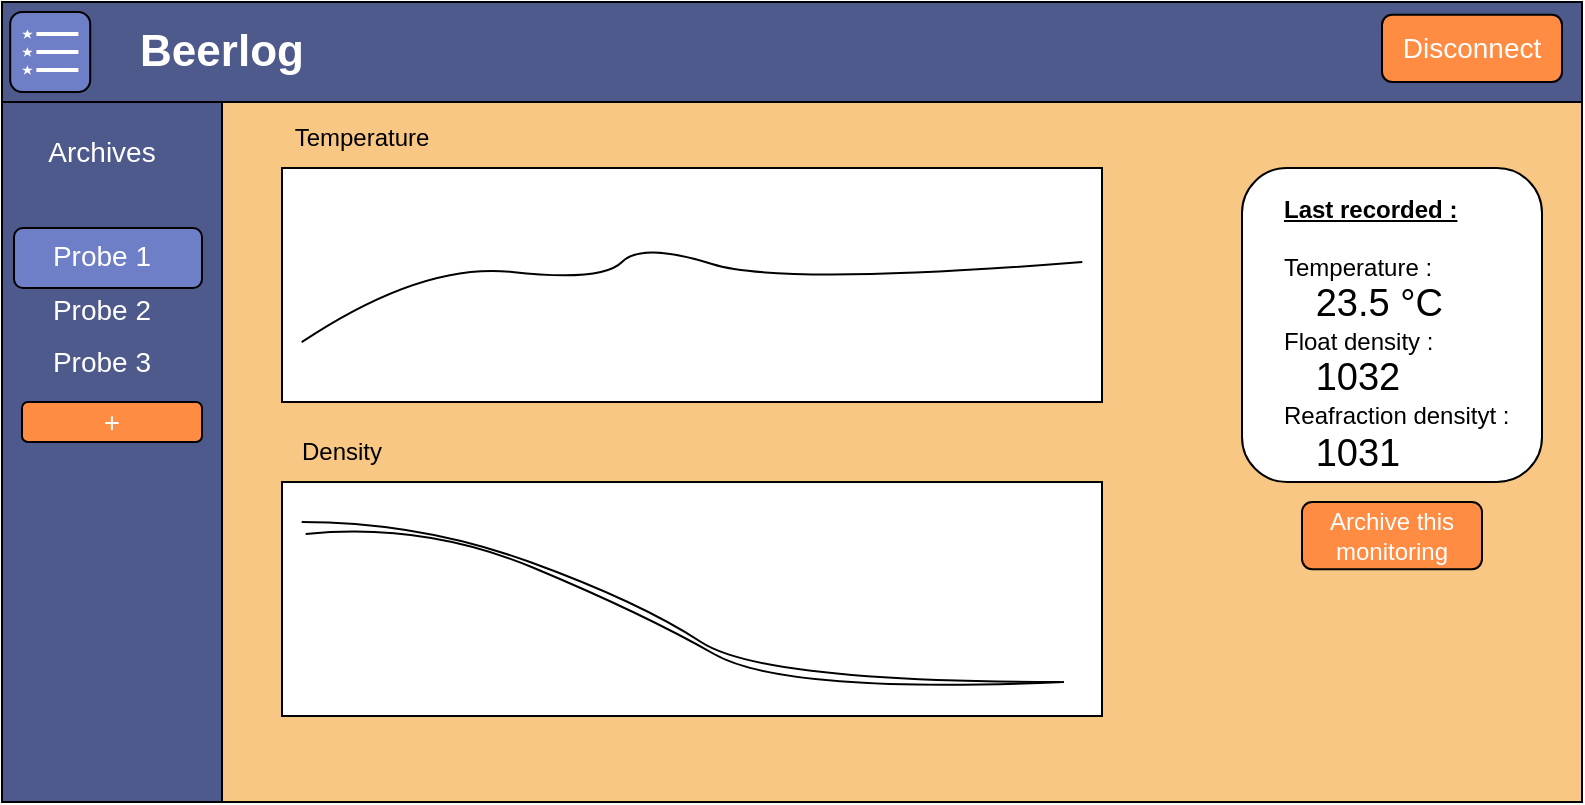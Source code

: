 <mxfile>
    <diagram id="NiJen_jeVoNu3D8egJZx" name="Page-1">
        <mxGraphModel dx="1467" dy="1014" grid="1" gridSize="10" guides="1" tooltips="1" connect="1" arrows="1" fold="1" page="1" pageScale="1" pageWidth="827" pageHeight="1169" math="0" shadow="0">
            <root>
                <mxCell id="0"/>
                <mxCell id="1" parent="0"/>
                <mxCell id="2" value="" style="rounded=0;whiteSpace=wrap;html=1;fillColor=#F9C784;" vertex="1" parent="1">
                    <mxGeometry x="80" y="550" width="790" height="400" as="geometry"/>
                </mxCell>
                <mxCell id="3" value="" style="rounded=0;whiteSpace=wrap;html=1;strokeColor=#000000;fontSize=22;fontColor=#FFFFFF;fillColor=#4e598c;gradientColor=none;" vertex="1" parent="1">
                    <mxGeometry x="80" y="550" width="110" height="400" as="geometry"/>
                </mxCell>
                <mxCell id="4" value="" style="rounded=0;whiteSpace=wrap;html=1;fillColor=#4E598C;" vertex="1" parent="1">
                    <mxGeometry x="80" y="550" width="790" height="50" as="geometry"/>
                </mxCell>
                <mxCell id="11" value="" style="rounded=1;whiteSpace=wrap;html=1;strokeColor=#000000;fillColor=#6F7FC7;" vertex="1" parent="1">
                    <mxGeometry x="86" y="663" width="94" height="30" as="geometry"/>
                </mxCell>
                <mxCell id="5" value="Beerlog" style="text;html=1;strokeColor=none;fillColor=none;align=center;verticalAlign=middle;whiteSpace=wrap;rounded=0;fontColor=#FFFFFF;fontSize=22;fontStyle=1" vertex="1" parent="1">
                    <mxGeometry x="160" y="560" width="60" height="30" as="geometry"/>
                </mxCell>
                <mxCell id="6" value="&lt;span style=&quot;font-size: 14px;&quot;&gt;Archives&lt;br&gt;&lt;br&gt;Probe 1&lt;br&gt;Probe 2&lt;br&gt;Probe 3&lt;br&gt;&lt;/span&gt;" style="text;html=1;strokeColor=none;fillColor=none;align=center;verticalAlign=middle;whiteSpace=wrap;rounded=0;fontSize=22;fontColor=#FFFFFF;" vertex="1" parent="1">
                    <mxGeometry x="100" y="660" width="60" height="30" as="geometry"/>
                </mxCell>
                <mxCell id="7" value="+" style="rounded=1;whiteSpace=wrap;html=1;strokeColor=#000000;fontSize=14;fontColor=#FFFFFF;fillColor=#FF8C42;gradientColor=none;" vertex="1" parent="1">
                    <mxGeometry x="90" y="750" width="90" height="20" as="geometry"/>
                </mxCell>
                <mxCell id="8" value="" style="rounded=1;whiteSpace=wrap;html=1;strokeColor=#000000;fillColor=#6F7FC7;" vertex="1" parent="1">
                    <mxGeometry x="84.1" y="555" width="40" height="40" as="geometry"/>
                </mxCell>
                <mxCell id="9" value="" style="html=1;verticalLabelPosition=bottom;align=center;labelBackgroundColor=#ffffff;verticalAlign=top;strokeWidth=2;strokeColor=#FFFFFF;shadow=0;dashed=0;shape=mxgraph.ios7.icons.most_viewed;pointerEvents=1" vertex="1" parent="1">
                    <mxGeometry x="90.0" y="563.6" width="28.2" height="22.8" as="geometry"/>
                </mxCell>
                <mxCell id="10" value="Disconnect" style="rounded=1;whiteSpace=wrap;html=1;strokeColor=#000000;fontSize=14;fontColor=#FFFFFF;fillColor=#FF8C42;gradientColor=none;" vertex="1" parent="1">
                    <mxGeometry x="770" y="556.4" width="90" height="33.6" as="geometry"/>
                </mxCell>
                <mxCell id="13" value="" style="rounded=0;whiteSpace=wrap;html=1;" vertex="1" parent="1">
                    <mxGeometry x="220" y="633" width="410" height="117" as="geometry"/>
                </mxCell>
                <mxCell id="14" value="" style="rounded=0;whiteSpace=wrap;html=1;" vertex="1" parent="1">
                    <mxGeometry x="220" y="790" width="410" height="117" as="geometry"/>
                </mxCell>
                <mxCell id="15" value="Temperature" style="text;html=1;strokeColor=none;fillColor=none;align=center;verticalAlign=middle;whiteSpace=wrap;rounded=0;" vertex="1" parent="1">
                    <mxGeometry x="230" y="603" width="60" height="30" as="geometry"/>
                </mxCell>
                <mxCell id="16" value="Density" style="text;html=1;strokeColor=none;fillColor=none;align=center;verticalAlign=middle;whiteSpace=wrap;rounded=0;" vertex="1" parent="1">
                    <mxGeometry x="220" y="760" width="60" height="30" as="geometry"/>
                </mxCell>
                <mxCell id="17" value="" style="rounded=1;whiteSpace=wrap;html=1;" vertex="1" parent="1">
                    <mxGeometry x="700" y="633" width="150" height="157" as="geometry"/>
                </mxCell>
                <mxCell id="18" value="&lt;b&gt;&lt;u&gt;Last recorded :&lt;/u&gt;&lt;/b&gt;&lt;br&gt;&lt;br&gt;Temperature :&amp;nbsp;&lt;br style=&quot;font-size: 18px;&quot;&gt;&lt;font style=&quot;font-size: 19px;&quot;&gt;&amp;nbsp; &amp;nbsp;23.5 °C&lt;/font&gt;&lt;br style=&quot;font-size: 18px;&quot;&gt;Float density :&amp;nbsp;&lt;br&gt;&lt;span style=&quot;font-size: 19px;&quot;&gt;&amp;nbsp; &amp;nbsp;1032&lt;/span&gt;&lt;br&gt;&lt;div style=&quot;&quot;&gt;&lt;span style=&quot;background-color: initial;&quot;&gt;Reafraction densityt :&lt;/span&gt;&lt;/div&gt;&lt;span style=&quot;font-size: 19px;&quot;&gt;&amp;nbsp; &amp;nbsp;1031&lt;/span&gt;&lt;div style=&quot;&quot;&gt;&lt;span style=&quot;background-color: initial;&quot;&gt;&amp;nbsp;&lt;/span&gt;&lt;/div&gt;&lt;div style=&quot;&quot;&gt;&lt;span style=&quot;background-color: initial;&quot;&gt;&lt;br&gt;&lt;/span&gt;&lt;/div&gt;" style="text;html=1;strokeColor=none;fillColor=none;align=left;verticalAlign=top;whiteSpace=wrap;rounded=0;" vertex="1" parent="1">
                    <mxGeometry x="719" y="640" width="140" height="120" as="geometry"/>
                </mxCell>
                <mxCell id="20" value="Archive this monitoring" style="rounded=1;whiteSpace=wrap;html=1;strokeColor=#000000;fontSize=12;fontColor=#FFFFFF;fillColor=#FF8C42;gradientColor=none;" vertex="1" parent="1">
                    <mxGeometry x="730" y="800" width="90" height="33.6" as="geometry"/>
                </mxCell>
                <mxCell id="21" value="" style="curved=1;endArrow=none;html=1;fontSize=12;exitX=0.024;exitY=0.744;exitDx=0;exitDy=0;exitPerimeter=0;entryX=0.976;entryY=0.402;entryDx=0;entryDy=0;entryPerimeter=0;endFill=0;" edge="1" parent="1" source="13" target="13">
                    <mxGeometry width="50" height="50" relative="1" as="geometry">
                        <mxPoint x="390" y="520" as="sourcePoint"/>
                        <mxPoint x="440" y="470" as="targetPoint"/>
                        <Array as="points">
                            <mxPoint x="290" y="680"/>
                            <mxPoint x="380" y="690"/>
                            <mxPoint x="400" y="670"/>
                            <mxPoint x="470" y="692"/>
                        </Array>
                    </mxGeometry>
                </mxCell>
                <mxCell id="22" value="" style="curved=1;endArrow=none;html=1;fontSize=12;exitX=0.024;exitY=0.171;exitDx=0;exitDy=0;exitPerimeter=0;endFill=0;" edge="1" parent="1" source="14">
                    <mxGeometry width="50" height="50" relative="1" as="geometry">
                        <mxPoint x="228.84" y="849.048" as="sourcePoint"/>
                        <mxPoint x="609" y="890" as="targetPoint"/>
                        <Array as="points">
                            <mxPoint x="289" y="810"/>
                            <mxPoint x="399" y="850"/>
                            <mxPoint x="460" y="890"/>
                        </Array>
                    </mxGeometry>
                </mxCell>
                <mxCell id="23" value="" style="curved=1;endArrow=none;html=1;fontSize=12;exitX=0.024;exitY=0.171;exitDx=0;exitDy=0;exitPerimeter=0;endFill=0;" edge="1" parent="1">
                    <mxGeometry width="50" height="50" relative="1" as="geometry">
                        <mxPoint x="231.84" y="816.007" as="sourcePoint"/>
                        <mxPoint x="611" y="890" as="targetPoint"/>
                        <Array as="points">
                            <mxPoint x="291" y="810"/>
                            <mxPoint x="401" y="856"/>
                            <mxPoint x="471" y="896"/>
                        </Array>
                    </mxGeometry>
                </mxCell>
            </root>
        </mxGraphModel>
    </diagram>
</mxfile>